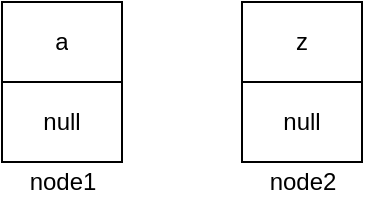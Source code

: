 <mxfile version="17.4.3" type="github">
  <diagram id="cZB1z2tTDCb87mRbPuUc" name="Page-1">
    <mxGraphModel dx="865" dy="483" grid="1" gridSize="10" guides="1" tooltips="1" connect="1" arrows="1" fold="1" page="1" pageScale="1" pageWidth="850" pageHeight="1100" math="0" shadow="0">
      <root>
        <mxCell id="0" />
        <mxCell id="1" parent="0" />
        <mxCell id="dwoy7Fk5YyZ15ijMKhwg-6" value="" style="shape=table;startSize=0;container=1;collapsible=0;childLayout=tableLayout;rounded=0;sketch=0;" vertex="1" parent="1">
          <mxGeometry x="170" y="120" width="60" height="80" as="geometry" />
        </mxCell>
        <mxCell id="dwoy7Fk5YyZ15ijMKhwg-7" value="" style="shape=tableRow;horizontal=0;startSize=0;swimlaneHead=0;swimlaneBody=0;top=0;left=0;bottom=0;right=0;collapsible=0;dropTarget=0;fillColor=none;points=[[0,0.5],[1,0.5]];portConstraint=eastwest;rounded=0;sketch=0;" vertex="1" parent="dwoy7Fk5YyZ15ijMKhwg-6">
          <mxGeometry width="60" height="40" as="geometry" />
        </mxCell>
        <mxCell id="dwoy7Fk5YyZ15ijMKhwg-8" value="a" style="shape=partialRectangle;html=1;whiteSpace=wrap;connectable=0;overflow=hidden;fillColor=none;top=0;left=0;bottom=0;right=0;pointerEvents=1;rounded=0;sketch=0;" vertex="1" parent="dwoy7Fk5YyZ15ijMKhwg-7">
          <mxGeometry width="60" height="40" as="geometry">
            <mxRectangle width="60" height="40" as="alternateBounds" />
          </mxGeometry>
        </mxCell>
        <mxCell id="dwoy7Fk5YyZ15ijMKhwg-9" value="" style="shape=tableRow;horizontal=0;startSize=0;swimlaneHead=0;swimlaneBody=0;top=0;left=0;bottom=0;right=0;collapsible=0;dropTarget=0;fillColor=none;points=[[0,0.5],[1,0.5]];portConstraint=eastwest;rounded=0;sketch=0;" vertex="1" parent="dwoy7Fk5YyZ15ijMKhwg-6">
          <mxGeometry y="40" width="60" height="40" as="geometry" />
        </mxCell>
        <mxCell id="dwoy7Fk5YyZ15ijMKhwg-10" value="null" style="shape=partialRectangle;html=1;whiteSpace=wrap;connectable=0;overflow=hidden;fillColor=none;top=0;left=0;bottom=0;right=0;pointerEvents=1;rounded=0;sketch=0;" vertex="1" parent="dwoy7Fk5YyZ15ijMKhwg-9">
          <mxGeometry width="60" height="40" as="geometry">
            <mxRectangle width="60" height="40" as="alternateBounds" />
          </mxGeometry>
        </mxCell>
        <mxCell id="dwoy7Fk5YyZ15ijMKhwg-11" value="" style="shape=table;startSize=0;container=1;collapsible=0;childLayout=tableLayout;rounded=0;sketch=0;" vertex="1" parent="1">
          <mxGeometry x="290" y="120" width="60" height="80" as="geometry" />
        </mxCell>
        <mxCell id="dwoy7Fk5YyZ15ijMKhwg-12" value="" style="shape=tableRow;horizontal=0;startSize=0;swimlaneHead=0;swimlaneBody=0;top=0;left=0;bottom=0;right=0;collapsible=0;dropTarget=0;fillColor=none;points=[[0,0.5],[1,0.5]];portConstraint=eastwest;rounded=0;sketch=0;" vertex="1" parent="dwoy7Fk5YyZ15ijMKhwg-11">
          <mxGeometry width="60" height="40" as="geometry" />
        </mxCell>
        <mxCell id="dwoy7Fk5YyZ15ijMKhwg-13" value="z" style="shape=partialRectangle;html=1;whiteSpace=wrap;connectable=0;overflow=hidden;fillColor=none;top=0;left=0;bottom=0;right=0;pointerEvents=1;rounded=0;sketch=0;" vertex="1" parent="dwoy7Fk5YyZ15ijMKhwg-12">
          <mxGeometry width="60" height="40" as="geometry">
            <mxRectangle width="60" height="40" as="alternateBounds" />
          </mxGeometry>
        </mxCell>
        <mxCell id="dwoy7Fk5YyZ15ijMKhwg-14" value="" style="shape=tableRow;horizontal=0;startSize=0;swimlaneHead=0;swimlaneBody=0;top=0;left=0;bottom=0;right=0;collapsible=0;dropTarget=0;fillColor=none;points=[[0,0.5],[1,0.5]];portConstraint=eastwest;rounded=0;sketch=0;" vertex="1" parent="dwoy7Fk5YyZ15ijMKhwg-11">
          <mxGeometry y="40" width="60" height="40" as="geometry" />
        </mxCell>
        <mxCell id="dwoy7Fk5YyZ15ijMKhwg-15" value="null" style="shape=partialRectangle;html=1;whiteSpace=wrap;connectable=0;overflow=hidden;fillColor=none;top=0;left=0;bottom=0;right=0;pointerEvents=1;rounded=0;sketch=0;" vertex="1" parent="dwoy7Fk5YyZ15ijMKhwg-14">
          <mxGeometry width="60" height="40" as="geometry">
            <mxRectangle width="60" height="40" as="alternateBounds" />
          </mxGeometry>
        </mxCell>
        <mxCell id="dwoy7Fk5YyZ15ijMKhwg-16" value="node1" style="text;html=1;align=center;verticalAlign=middle;resizable=0;points=[];autosize=1;strokeColor=none;fillColor=none;" vertex="1" parent="1">
          <mxGeometry x="175" y="200" width="50" height="20" as="geometry" />
        </mxCell>
        <mxCell id="dwoy7Fk5YyZ15ijMKhwg-17" value="node2" style="text;html=1;align=center;verticalAlign=middle;resizable=0;points=[];autosize=1;strokeColor=none;fillColor=none;" vertex="1" parent="1">
          <mxGeometry x="295" y="200" width="50" height="20" as="geometry" />
        </mxCell>
      </root>
    </mxGraphModel>
  </diagram>
</mxfile>
